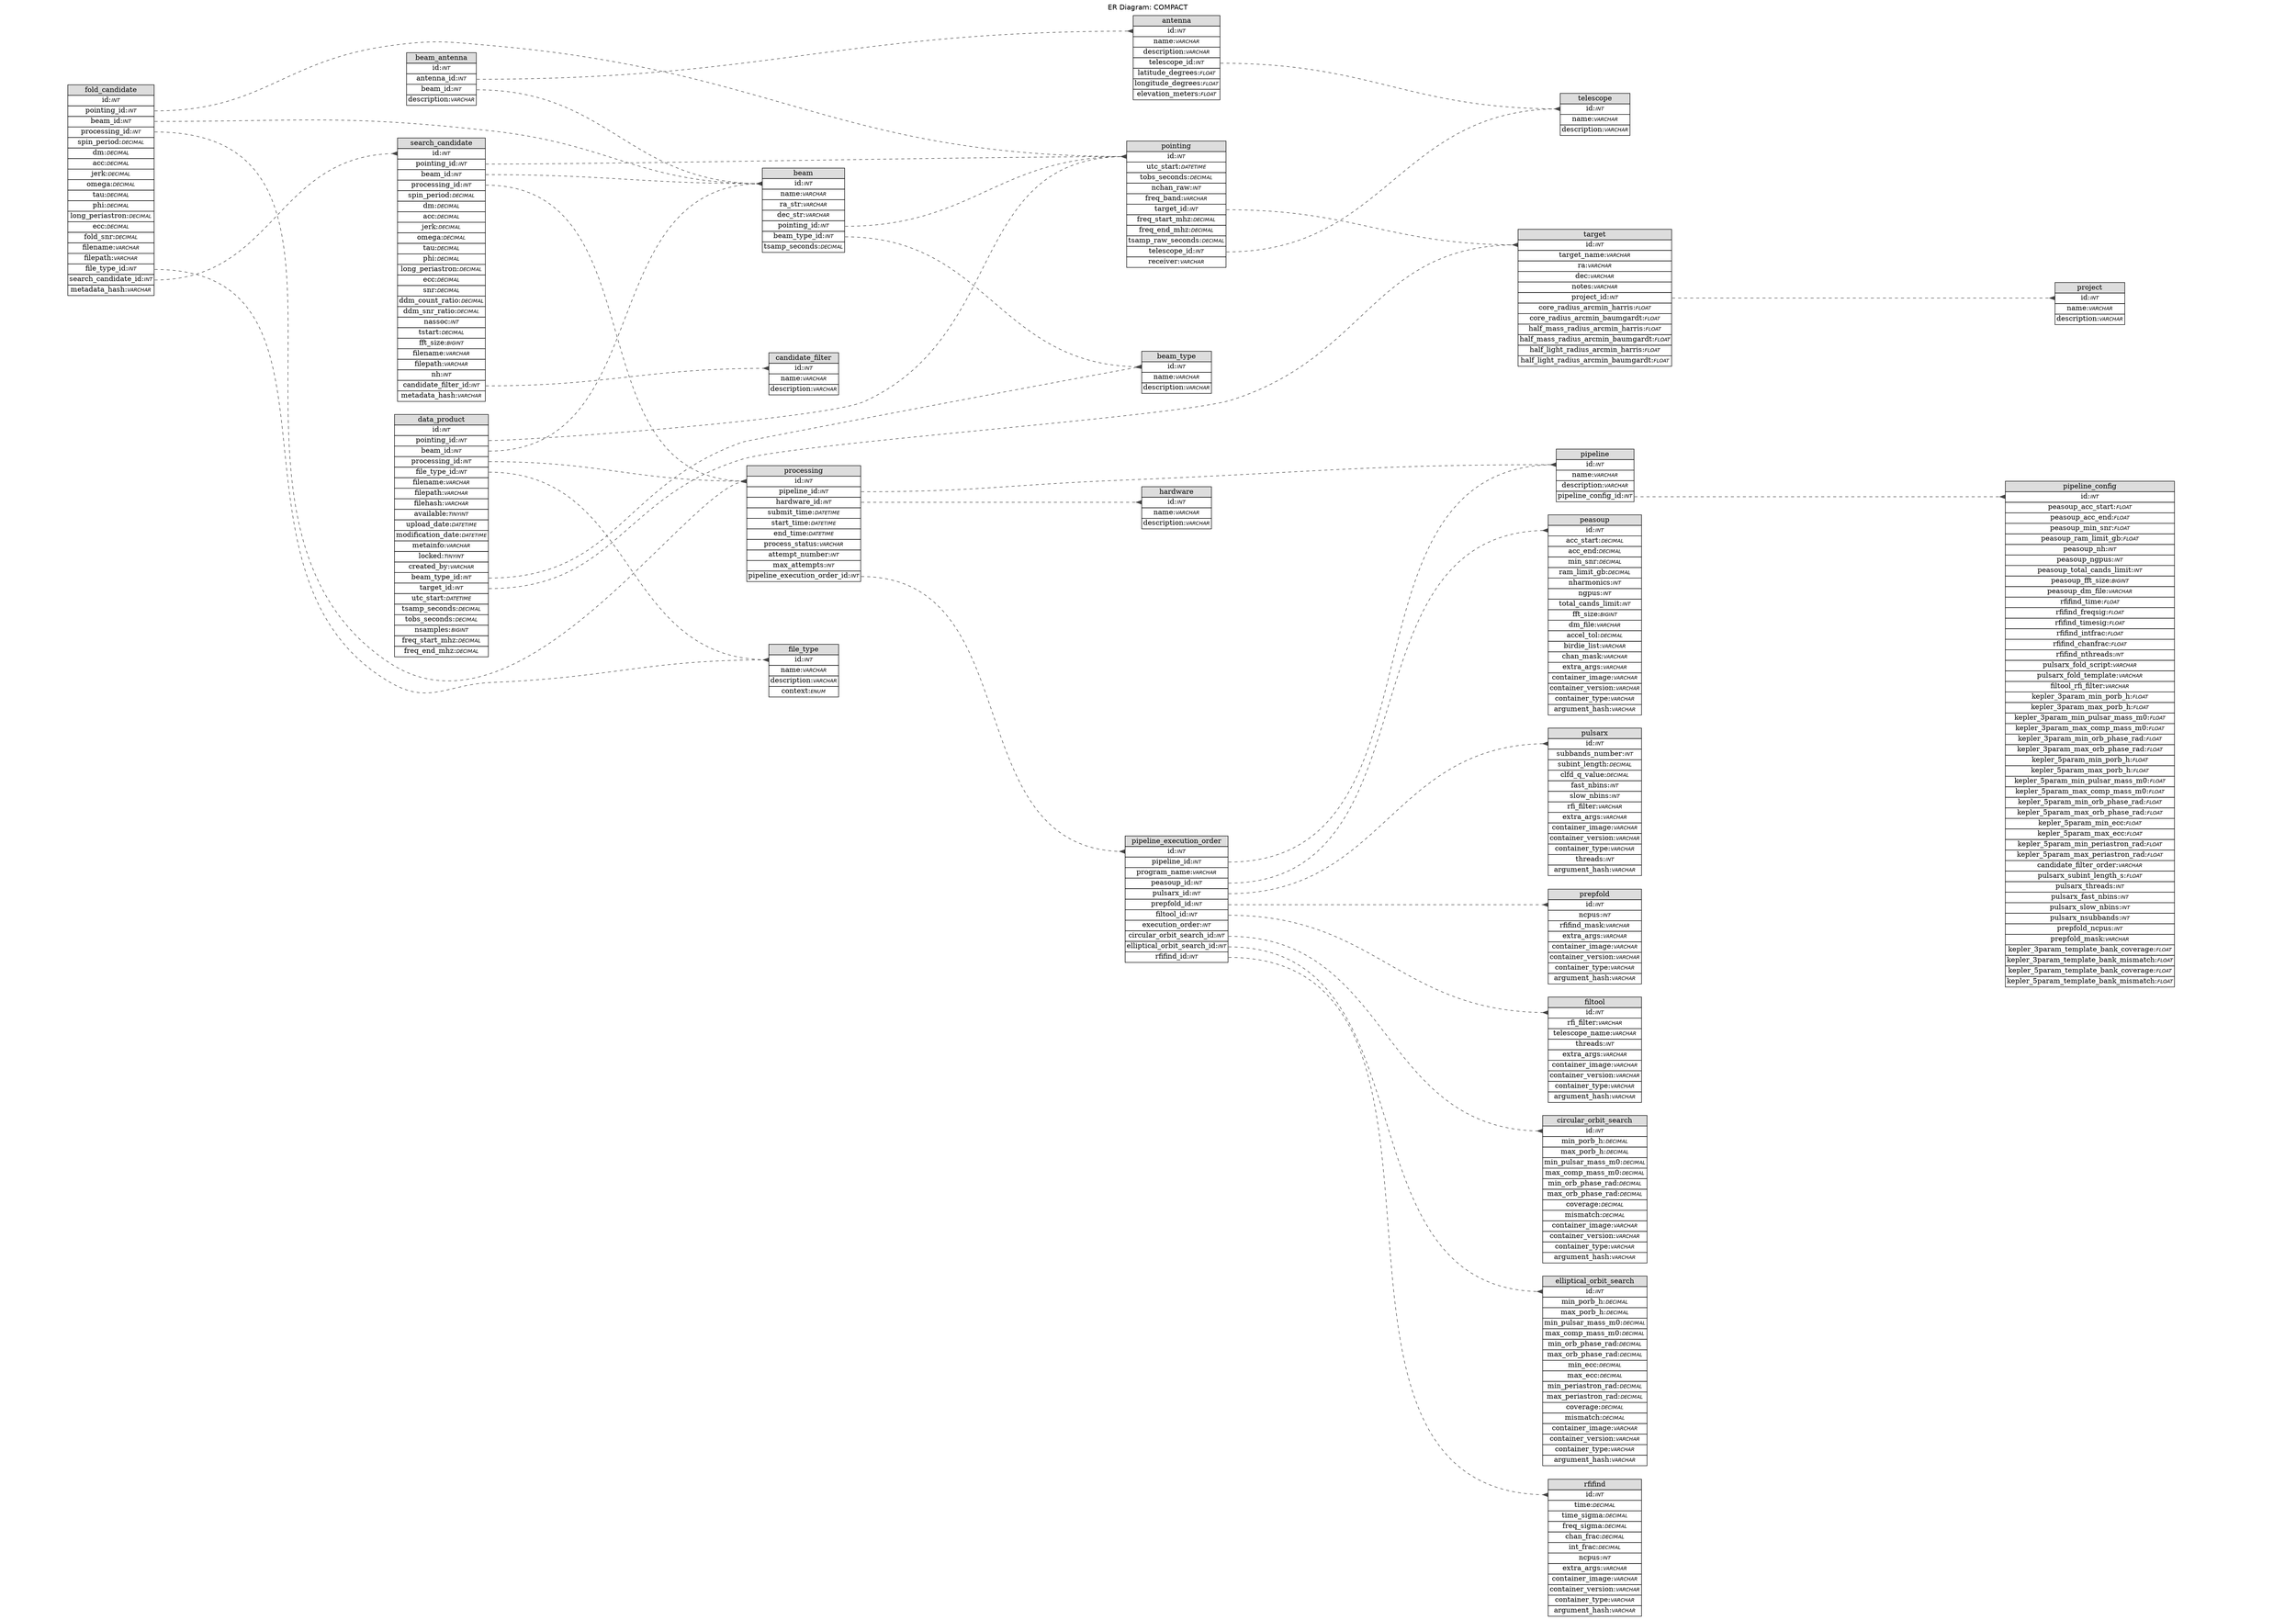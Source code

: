 // ************************************************************
// Generated by: Sequel Pro
// Version 4541
//
// http://www.sequelpro.com/
// https://github.com/sequelpro/sequelpro
//
// Host: 127.0.0.1 (MySQL 11.1.3-MariaDB)
// Database: COMPACT
// Generation Time: 2024-01-17 04:16:34 +0000
// ************************************************************

digraph "Database Structure" {
	label = "ER Diagram: COMPACT";
	labelloc = t;
	compound = true;
	node [ shape = record ];
	fontname = "Helvetica";
	ranksep = 1.25;
	ratio = 0.7;
	rankdir = LR;
	subgraph "table_antenna" {
		node [ shape = "plaintext" ];
		"antenna" [ label=<
			<TABLE BORDER="0" CELLSPACING="0" CELLBORDER="1">
			<TR><TD COLSPAN="3" BGCOLOR="#DDDDDD">antenna</TD></TR>
			<TR><TD COLSPAN="3" PORT="id">id:<FONT FACE="Helvetica-Oblique" POINT-SIZE="10">INT</FONT></TD></TR>
			<TR><TD COLSPAN="3" PORT="name">name:<FONT FACE="Helvetica-Oblique" POINT-SIZE="10">VARCHAR</FONT></TD></TR>
			<TR><TD COLSPAN="3" PORT="description">description:<FONT FACE="Helvetica-Oblique" POINT-SIZE="10">VARCHAR</FONT></TD></TR>
			<TR><TD COLSPAN="3" PORT="telescope_id">telescope_id:<FONT FACE="Helvetica-Oblique" POINT-SIZE="10">INT</FONT></TD></TR>
			<TR><TD COLSPAN="3" PORT="latitude_degrees">latitude_degrees:<FONT FACE="Helvetica-Oblique" POINT-SIZE="10">FLOAT</FONT></TD></TR>
			<TR><TD COLSPAN="3" PORT="longitude_degrees">longitude_degrees:<FONT FACE="Helvetica-Oblique" POINT-SIZE="10">FLOAT</FONT></TD></TR>
			<TR><TD COLSPAN="3" PORT="elevation_meters">elevation_meters:<FONT FACE="Helvetica-Oblique" POINT-SIZE="10">FLOAT</FONT></TD></TR>
			</TABLE>>
		];
	}
	subgraph "table_beam" {
		node [ shape = "plaintext" ];
		"beam" [ label=<
			<TABLE BORDER="0" CELLSPACING="0" CELLBORDER="1">
			<TR><TD COLSPAN="3" BGCOLOR="#DDDDDD">beam</TD></TR>
			<TR><TD COLSPAN="3" PORT="id">id:<FONT FACE="Helvetica-Oblique" POINT-SIZE="10">INT</FONT></TD></TR>
			<TR><TD COLSPAN="3" PORT="name">name:<FONT FACE="Helvetica-Oblique" POINT-SIZE="10">VARCHAR</FONT></TD></TR>
			<TR><TD COLSPAN="3" PORT="ra_str">ra_str:<FONT FACE="Helvetica-Oblique" POINT-SIZE="10">VARCHAR</FONT></TD></TR>
			<TR><TD COLSPAN="3" PORT="dec_str">dec_str:<FONT FACE="Helvetica-Oblique" POINT-SIZE="10">VARCHAR</FONT></TD></TR>
			<TR><TD COLSPAN="3" PORT="pointing_id">pointing_id:<FONT FACE="Helvetica-Oblique" POINT-SIZE="10">INT</FONT></TD></TR>
			<TR><TD COLSPAN="3" PORT="beam_type_id">beam_type_id:<FONT FACE="Helvetica-Oblique" POINT-SIZE="10">INT</FONT></TD></TR>
			<TR><TD COLSPAN="3" PORT="tsamp_seconds">tsamp_seconds:<FONT FACE="Helvetica-Oblique" POINT-SIZE="10">DECIMAL</FONT></TD></TR>
			</TABLE>>
		];
	}
	subgraph "table_beam_antenna" {
		node [ shape = "plaintext" ];
		"beam_antenna" [ label=<
			<TABLE BORDER="0" CELLSPACING="0" CELLBORDER="1">
			<TR><TD COLSPAN="3" BGCOLOR="#DDDDDD">beam_antenna</TD></TR>
			<TR><TD COLSPAN="3" PORT="id">id:<FONT FACE="Helvetica-Oblique" POINT-SIZE="10">INT</FONT></TD></TR>
			<TR><TD COLSPAN="3" PORT="antenna_id">antenna_id:<FONT FACE="Helvetica-Oblique" POINT-SIZE="10">INT</FONT></TD></TR>
			<TR><TD COLSPAN="3" PORT="beam_id">beam_id:<FONT FACE="Helvetica-Oblique" POINT-SIZE="10">INT</FONT></TD></TR>
			<TR><TD COLSPAN="3" PORT="description">description:<FONT FACE="Helvetica-Oblique" POINT-SIZE="10">VARCHAR</FONT></TD></TR>
			</TABLE>>
		];
	}
	subgraph "table_beam_type" {
		node [ shape = "plaintext" ];
		"beam_type" [ label=<
			<TABLE BORDER="0" CELLSPACING="0" CELLBORDER="1">
			<TR><TD COLSPAN="3" BGCOLOR="#DDDDDD">beam_type</TD></TR>
			<TR><TD COLSPAN="3" PORT="id">id:<FONT FACE="Helvetica-Oblique" POINT-SIZE="10">INT</FONT></TD></TR>
			<TR><TD COLSPAN="3" PORT="name">name:<FONT FACE="Helvetica-Oblique" POINT-SIZE="10">VARCHAR</FONT></TD></TR>
			<TR><TD COLSPAN="3" PORT="description">description:<FONT FACE="Helvetica-Oblique" POINT-SIZE="10">VARCHAR</FONT></TD></TR>
			</TABLE>>
		];
	}
	subgraph "table_candidate_filter" {
		node [ shape = "plaintext" ];
		"candidate_filter" [ label=<
			<TABLE BORDER="0" CELLSPACING="0" CELLBORDER="1">
			<TR><TD COLSPAN="3" BGCOLOR="#DDDDDD">candidate_filter</TD></TR>
			<TR><TD COLSPAN="3" PORT="id">id:<FONT FACE="Helvetica-Oblique" POINT-SIZE="10">INT</FONT></TD></TR>
			<TR><TD COLSPAN="3" PORT="name">name:<FONT FACE="Helvetica-Oblique" POINT-SIZE="10">VARCHAR</FONT></TD></TR>
			<TR><TD COLSPAN="3" PORT="description">description:<FONT FACE="Helvetica-Oblique" POINT-SIZE="10">VARCHAR</FONT></TD></TR>
			</TABLE>>
		];
	}
	subgraph "table_circular_orbit_search" {
		node [ shape = "plaintext" ];
		"circular_orbit_search" [ label=<
			<TABLE BORDER="0" CELLSPACING="0" CELLBORDER="1">
			<TR><TD COLSPAN="3" BGCOLOR="#DDDDDD">circular_orbit_search</TD></TR>
			<TR><TD COLSPAN="3" PORT="id">id:<FONT FACE="Helvetica-Oblique" POINT-SIZE="10">INT</FONT></TD></TR>
			<TR><TD COLSPAN="3" PORT="min_porb_h">min_porb_h:<FONT FACE="Helvetica-Oblique" POINT-SIZE="10">DECIMAL</FONT></TD></TR>
			<TR><TD COLSPAN="3" PORT="max_porb_h">max_porb_h:<FONT FACE="Helvetica-Oblique" POINT-SIZE="10">DECIMAL</FONT></TD></TR>
			<TR><TD COLSPAN="3" PORT="min_pulsar_mass_m0">min_pulsar_mass_m0:<FONT FACE="Helvetica-Oblique" POINT-SIZE="10">DECIMAL</FONT></TD></TR>
			<TR><TD COLSPAN="3" PORT="max_comp_mass_m0">max_comp_mass_m0:<FONT FACE="Helvetica-Oblique" POINT-SIZE="10">DECIMAL</FONT></TD></TR>
			<TR><TD COLSPAN="3" PORT="min_orb_phase_rad">min_orb_phase_rad:<FONT FACE="Helvetica-Oblique" POINT-SIZE="10">DECIMAL</FONT></TD></TR>
			<TR><TD COLSPAN="3" PORT="max_orb_phase_rad">max_orb_phase_rad:<FONT FACE="Helvetica-Oblique" POINT-SIZE="10">DECIMAL</FONT></TD></TR>
			<TR><TD COLSPAN="3" PORT="coverage">coverage:<FONT FACE="Helvetica-Oblique" POINT-SIZE="10">DECIMAL</FONT></TD></TR>
			<TR><TD COLSPAN="3" PORT="mismatch">mismatch:<FONT FACE="Helvetica-Oblique" POINT-SIZE="10">DECIMAL</FONT></TD></TR>
			<TR><TD COLSPAN="3" PORT="container_image">container_image:<FONT FACE="Helvetica-Oblique" POINT-SIZE="10">VARCHAR</FONT></TD></TR>
			<TR><TD COLSPAN="3" PORT="container_version">container_version:<FONT FACE="Helvetica-Oblique" POINT-SIZE="10">VARCHAR</FONT></TD></TR>
			<TR><TD COLSPAN="3" PORT="container_type">container_type:<FONT FACE="Helvetica-Oblique" POINT-SIZE="10">VARCHAR</FONT></TD></TR>
			<TR><TD COLSPAN="3" PORT="argument_hash">argument_hash:<FONT FACE="Helvetica-Oblique" POINT-SIZE="10">VARCHAR</FONT></TD></TR>
			</TABLE>>
		];
	}
	subgraph "table_data_product" {
		node [ shape = "plaintext" ];
		"data_product" [ label=<
			<TABLE BORDER="0" CELLSPACING="0" CELLBORDER="1">
			<TR><TD COLSPAN="3" BGCOLOR="#DDDDDD">data_product</TD></TR>
			<TR><TD COLSPAN="3" PORT="id">id:<FONT FACE="Helvetica-Oblique" POINT-SIZE="10">INT</FONT></TD></TR>
			<TR><TD COLSPAN="3" PORT="pointing_id">pointing_id:<FONT FACE="Helvetica-Oblique" POINT-SIZE="10">INT</FONT></TD></TR>
			<TR><TD COLSPAN="3" PORT="beam_id">beam_id:<FONT FACE="Helvetica-Oblique" POINT-SIZE="10">INT</FONT></TD></TR>
			<TR><TD COLSPAN="3" PORT="processing_id">processing_id:<FONT FACE="Helvetica-Oblique" POINT-SIZE="10">INT</FONT></TD></TR>
			<TR><TD COLSPAN="3" PORT="file_type_id">file_type_id:<FONT FACE="Helvetica-Oblique" POINT-SIZE="10">INT</FONT></TD></TR>
			<TR><TD COLSPAN="3" PORT="filename">filename:<FONT FACE="Helvetica-Oblique" POINT-SIZE="10">VARCHAR</FONT></TD></TR>
			<TR><TD COLSPAN="3" PORT="filepath">filepath:<FONT FACE="Helvetica-Oblique" POINT-SIZE="10">VARCHAR</FONT></TD></TR>
			<TR><TD COLSPAN="3" PORT="filehash">filehash:<FONT FACE="Helvetica-Oblique" POINT-SIZE="10">VARCHAR</FONT></TD></TR>
			<TR><TD COLSPAN="3" PORT="available">available:<FONT FACE="Helvetica-Oblique" POINT-SIZE="10">TINYINT</FONT></TD></TR>
			<TR><TD COLSPAN="3" PORT="upload_date">upload_date:<FONT FACE="Helvetica-Oblique" POINT-SIZE="10">DATETIME</FONT></TD></TR>
			<TR><TD COLSPAN="3" PORT="modification_date">modification_date:<FONT FACE="Helvetica-Oblique" POINT-SIZE="10">DATETIME</FONT></TD></TR>
			<TR><TD COLSPAN="3" PORT="metainfo">metainfo:<FONT FACE="Helvetica-Oblique" POINT-SIZE="10">VARCHAR</FONT></TD></TR>
			<TR><TD COLSPAN="3" PORT="locked">locked:<FONT FACE="Helvetica-Oblique" POINT-SIZE="10">TINYINT</FONT></TD></TR>
			<TR><TD COLSPAN="3" PORT="created_by">created_by:<FONT FACE="Helvetica-Oblique" POINT-SIZE="10">VARCHAR</FONT></TD></TR>
			<TR><TD COLSPAN="3" PORT="beam_type_id">beam_type_id:<FONT FACE="Helvetica-Oblique" POINT-SIZE="10">INT</FONT></TD></TR>
			<TR><TD COLSPAN="3" PORT="target_id">target_id:<FONT FACE="Helvetica-Oblique" POINT-SIZE="10">INT</FONT></TD></TR>
			<TR><TD COLSPAN="3" PORT="utc_start">utc_start:<FONT FACE="Helvetica-Oblique" POINT-SIZE="10">DATETIME</FONT></TD></TR>
			<TR><TD COLSPAN="3" PORT="tsamp_seconds">tsamp_seconds:<FONT FACE="Helvetica-Oblique" POINT-SIZE="10">DECIMAL</FONT></TD></TR>
			<TR><TD COLSPAN="3" PORT="tobs_seconds">tobs_seconds:<FONT FACE="Helvetica-Oblique" POINT-SIZE="10">DECIMAL</FONT></TD></TR>
			<TR><TD COLSPAN="3" PORT="nsamples">nsamples:<FONT FACE="Helvetica-Oblique" POINT-SIZE="10">BIGINT</FONT></TD></TR>
			<TR><TD COLSPAN="3" PORT="freq_start_mhz">freq_start_mhz:<FONT FACE="Helvetica-Oblique" POINT-SIZE="10">DECIMAL</FONT></TD></TR>
			<TR><TD COLSPAN="3" PORT="freq_end_mhz">freq_end_mhz:<FONT FACE="Helvetica-Oblique" POINT-SIZE="10">DECIMAL</FONT></TD></TR>
			</TABLE>>
		];
	}
	subgraph "table_elliptical_orbit_search" {
		node [ shape = "plaintext" ];
		"elliptical_orbit_search" [ label=<
			<TABLE BORDER="0" CELLSPACING="0" CELLBORDER="1">
			<TR><TD COLSPAN="3" BGCOLOR="#DDDDDD">elliptical_orbit_search</TD></TR>
			<TR><TD COLSPAN="3" PORT="id">id:<FONT FACE="Helvetica-Oblique" POINT-SIZE="10">INT</FONT></TD></TR>
			<TR><TD COLSPAN="3" PORT="min_porb_h">min_porb_h:<FONT FACE="Helvetica-Oblique" POINT-SIZE="10">DECIMAL</FONT></TD></TR>
			<TR><TD COLSPAN="3" PORT="max_porb_h">max_porb_h:<FONT FACE="Helvetica-Oblique" POINT-SIZE="10">DECIMAL</FONT></TD></TR>
			<TR><TD COLSPAN="3" PORT="min_pulsar_mass_m0">min_pulsar_mass_m0:<FONT FACE="Helvetica-Oblique" POINT-SIZE="10">DECIMAL</FONT></TD></TR>
			<TR><TD COLSPAN="3" PORT="max_comp_mass_m0">max_comp_mass_m0:<FONT FACE="Helvetica-Oblique" POINT-SIZE="10">DECIMAL</FONT></TD></TR>
			<TR><TD COLSPAN="3" PORT="min_orb_phase_rad">min_orb_phase_rad:<FONT FACE="Helvetica-Oblique" POINT-SIZE="10">DECIMAL</FONT></TD></TR>
			<TR><TD COLSPAN="3" PORT="max_orb_phase_rad">max_orb_phase_rad:<FONT FACE="Helvetica-Oblique" POINT-SIZE="10">DECIMAL</FONT></TD></TR>
			<TR><TD COLSPAN="3" PORT="min_ecc">min_ecc:<FONT FACE="Helvetica-Oblique" POINT-SIZE="10">DECIMAL</FONT></TD></TR>
			<TR><TD COLSPAN="3" PORT="max_ecc">max_ecc:<FONT FACE="Helvetica-Oblique" POINT-SIZE="10">DECIMAL</FONT></TD></TR>
			<TR><TD COLSPAN="3" PORT="min_periastron_rad">min_periastron_rad:<FONT FACE="Helvetica-Oblique" POINT-SIZE="10">DECIMAL</FONT></TD></TR>
			<TR><TD COLSPAN="3" PORT="max_periastron_rad">max_periastron_rad:<FONT FACE="Helvetica-Oblique" POINT-SIZE="10">DECIMAL</FONT></TD></TR>
			<TR><TD COLSPAN="3" PORT="coverage">coverage:<FONT FACE="Helvetica-Oblique" POINT-SIZE="10">DECIMAL</FONT></TD></TR>
			<TR><TD COLSPAN="3" PORT="mismatch">mismatch:<FONT FACE="Helvetica-Oblique" POINT-SIZE="10">DECIMAL</FONT></TD></TR>
			<TR><TD COLSPAN="3" PORT="container_image">container_image:<FONT FACE="Helvetica-Oblique" POINT-SIZE="10">VARCHAR</FONT></TD></TR>
			<TR><TD COLSPAN="3" PORT="container_version">container_version:<FONT FACE="Helvetica-Oblique" POINT-SIZE="10">VARCHAR</FONT></TD></TR>
			<TR><TD COLSPAN="3" PORT="container_type">container_type:<FONT FACE="Helvetica-Oblique" POINT-SIZE="10">VARCHAR</FONT></TD></TR>
			<TR><TD COLSPAN="3" PORT="argument_hash">argument_hash:<FONT FACE="Helvetica-Oblique" POINT-SIZE="10">VARCHAR</FONT></TD></TR>
			</TABLE>>
		];
	}
	subgraph "table_file_type" {
		node [ shape = "plaintext" ];
		"file_type" [ label=<
			<TABLE BORDER="0" CELLSPACING="0" CELLBORDER="1">
			<TR><TD COLSPAN="3" BGCOLOR="#DDDDDD">file_type</TD></TR>
			<TR><TD COLSPAN="3" PORT="id">id:<FONT FACE="Helvetica-Oblique" POINT-SIZE="10">INT</FONT></TD></TR>
			<TR><TD COLSPAN="3" PORT="name">name:<FONT FACE="Helvetica-Oblique" POINT-SIZE="10">VARCHAR</FONT></TD></TR>
			<TR><TD COLSPAN="3" PORT="description">description:<FONT FACE="Helvetica-Oblique" POINT-SIZE="10">VARCHAR</FONT></TD></TR>
			<TR><TD COLSPAN="3" PORT="context">context:<FONT FACE="Helvetica-Oblique" POINT-SIZE="10">ENUM</FONT></TD></TR>
			</TABLE>>
		];
	}
	subgraph "table_filtool" {
		node [ shape = "plaintext" ];
		"filtool" [ label=<
			<TABLE BORDER="0" CELLSPACING="0" CELLBORDER="1">
			<TR><TD COLSPAN="3" BGCOLOR="#DDDDDD">filtool</TD></TR>
			<TR><TD COLSPAN="3" PORT="id">id:<FONT FACE="Helvetica-Oblique" POINT-SIZE="10">INT</FONT></TD></TR>
			<TR><TD COLSPAN="3" PORT="rfi_filter">rfi_filter:<FONT FACE="Helvetica-Oblique" POINT-SIZE="10">VARCHAR</FONT></TD></TR>
			<TR><TD COLSPAN="3" PORT="telescope_name">telescope_name:<FONT FACE="Helvetica-Oblique" POINT-SIZE="10">VARCHAR</FONT></TD></TR>
			<TR><TD COLSPAN="3" PORT="threads">threads:<FONT FACE="Helvetica-Oblique" POINT-SIZE="10">INT</FONT></TD></TR>
			<TR><TD COLSPAN="3" PORT="extra_args">extra_args:<FONT FACE="Helvetica-Oblique" POINT-SIZE="10">VARCHAR</FONT></TD></TR>
			<TR><TD COLSPAN="3" PORT="container_image">container_image:<FONT FACE="Helvetica-Oblique" POINT-SIZE="10">VARCHAR</FONT></TD></TR>
			<TR><TD COLSPAN="3" PORT="container_version">container_version:<FONT FACE="Helvetica-Oblique" POINT-SIZE="10">VARCHAR</FONT></TD></TR>
			<TR><TD COLSPAN="3" PORT="container_type">container_type:<FONT FACE="Helvetica-Oblique" POINT-SIZE="10">VARCHAR</FONT></TD></TR>
			<TR><TD COLSPAN="3" PORT="argument_hash">argument_hash:<FONT FACE="Helvetica-Oblique" POINT-SIZE="10">VARCHAR</FONT></TD></TR>
			</TABLE>>
		];
	}
	subgraph "table_fold_candidate" {
		node [ shape = "plaintext" ];
		"fold_candidate" [ label=<
			<TABLE BORDER="0" CELLSPACING="0" CELLBORDER="1">
			<TR><TD COLSPAN="3" BGCOLOR="#DDDDDD">fold_candidate</TD></TR>
			<TR><TD COLSPAN="3" PORT="id">id:<FONT FACE="Helvetica-Oblique" POINT-SIZE="10">INT</FONT></TD></TR>
			<TR><TD COLSPAN="3" PORT="pointing_id">pointing_id:<FONT FACE="Helvetica-Oblique" POINT-SIZE="10">INT</FONT></TD></TR>
			<TR><TD COLSPAN="3" PORT="beam_id">beam_id:<FONT FACE="Helvetica-Oblique" POINT-SIZE="10">INT</FONT></TD></TR>
			<TR><TD COLSPAN="3" PORT="processing_id">processing_id:<FONT FACE="Helvetica-Oblique" POINT-SIZE="10">INT</FONT></TD></TR>
			<TR><TD COLSPAN="3" PORT="spin_period">spin_period:<FONT FACE="Helvetica-Oblique" POINT-SIZE="10">DECIMAL</FONT></TD></TR>
			<TR><TD COLSPAN="3" PORT="dm">dm:<FONT FACE="Helvetica-Oblique" POINT-SIZE="10">DECIMAL</FONT></TD></TR>
			<TR><TD COLSPAN="3" PORT="acc">acc:<FONT FACE="Helvetica-Oblique" POINT-SIZE="10">DECIMAL</FONT></TD></TR>
			<TR><TD COLSPAN="3" PORT="jerk">jerk:<FONT FACE="Helvetica-Oblique" POINT-SIZE="10">DECIMAL</FONT></TD></TR>
			<TR><TD COLSPAN="3" PORT="omega">omega:<FONT FACE="Helvetica-Oblique" POINT-SIZE="10">DECIMAL</FONT></TD></TR>
			<TR><TD COLSPAN="3" PORT="tau">tau:<FONT FACE="Helvetica-Oblique" POINT-SIZE="10">DECIMAL</FONT></TD></TR>
			<TR><TD COLSPAN="3" PORT="phi">phi:<FONT FACE="Helvetica-Oblique" POINT-SIZE="10">DECIMAL</FONT></TD></TR>
			<TR><TD COLSPAN="3" PORT="long_periastron">long_periastron:<FONT FACE="Helvetica-Oblique" POINT-SIZE="10">DECIMAL</FONT></TD></TR>
			<TR><TD COLSPAN="3" PORT="ecc">ecc:<FONT FACE="Helvetica-Oblique" POINT-SIZE="10">DECIMAL</FONT></TD></TR>
			<TR><TD COLSPAN="3" PORT="fold_snr">fold_snr:<FONT FACE="Helvetica-Oblique" POINT-SIZE="10">DECIMAL</FONT></TD></TR>
			<TR><TD COLSPAN="3" PORT="filename">filename:<FONT FACE="Helvetica-Oblique" POINT-SIZE="10">VARCHAR</FONT></TD></TR>
			<TR><TD COLSPAN="3" PORT="filepath">filepath:<FONT FACE="Helvetica-Oblique" POINT-SIZE="10">VARCHAR</FONT></TD></TR>
			<TR><TD COLSPAN="3" PORT="file_type_id">file_type_id:<FONT FACE="Helvetica-Oblique" POINT-SIZE="10">INT</FONT></TD></TR>
			<TR><TD COLSPAN="3" PORT="search_candidate_id">search_candidate_id:<FONT FACE="Helvetica-Oblique" POINT-SIZE="10">INT</FONT></TD></TR>
			<TR><TD COLSPAN="3" PORT="metadata_hash">metadata_hash:<FONT FACE="Helvetica-Oblique" POINT-SIZE="10">VARCHAR</FONT></TD></TR>
			</TABLE>>
		];
	}
	subgraph "table_hardware" {
		node [ shape = "plaintext" ];
		"hardware" [ label=<
			<TABLE BORDER="0" CELLSPACING="0" CELLBORDER="1">
			<TR><TD COLSPAN="3" BGCOLOR="#DDDDDD">hardware</TD></TR>
			<TR><TD COLSPAN="3" PORT="id">id:<FONT FACE="Helvetica-Oblique" POINT-SIZE="10">INT</FONT></TD></TR>
			<TR><TD COLSPAN="3" PORT="name">name:<FONT FACE="Helvetica-Oblique" POINT-SIZE="10">VARCHAR</FONT></TD></TR>
			<TR><TD COLSPAN="3" PORT="description">description:<FONT FACE="Helvetica-Oblique" POINT-SIZE="10">VARCHAR</FONT></TD></TR>
			</TABLE>>
		];
	}
	subgraph "table_peasoup" {
		node [ shape = "plaintext" ];
		"peasoup" [ label=<
			<TABLE BORDER="0" CELLSPACING="0" CELLBORDER="1">
			<TR><TD COLSPAN="3" BGCOLOR="#DDDDDD">peasoup</TD></TR>
			<TR><TD COLSPAN="3" PORT="id">id:<FONT FACE="Helvetica-Oblique" POINT-SIZE="10">INT</FONT></TD></TR>
			<TR><TD COLSPAN="3" PORT="acc_start">acc_start:<FONT FACE="Helvetica-Oblique" POINT-SIZE="10">DECIMAL</FONT></TD></TR>
			<TR><TD COLSPAN="3" PORT="acc_end">acc_end:<FONT FACE="Helvetica-Oblique" POINT-SIZE="10">DECIMAL</FONT></TD></TR>
			<TR><TD COLSPAN="3" PORT="min_snr">min_snr:<FONT FACE="Helvetica-Oblique" POINT-SIZE="10">DECIMAL</FONT></TD></TR>
			<TR><TD COLSPAN="3" PORT="ram_limit_gb">ram_limit_gb:<FONT FACE="Helvetica-Oblique" POINT-SIZE="10">DECIMAL</FONT></TD></TR>
			<TR><TD COLSPAN="3" PORT="nharmonics">nharmonics:<FONT FACE="Helvetica-Oblique" POINT-SIZE="10">INT</FONT></TD></TR>
			<TR><TD COLSPAN="3" PORT="ngpus">ngpus:<FONT FACE="Helvetica-Oblique" POINT-SIZE="10">INT</FONT></TD></TR>
			<TR><TD COLSPAN="3" PORT="total_cands_limit">total_cands_limit:<FONT FACE="Helvetica-Oblique" POINT-SIZE="10">INT</FONT></TD></TR>
			<TR><TD COLSPAN="3" PORT="fft_size">fft_size:<FONT FACE="Helvetica-Oblique" POINT-SIZE="10">BIGINT</FONT></TD></TR>
			<TR><TD COLSPAN="3" PORT="dm_file">dm_file:<FONT FACE="Helvetica-Oblique" POINT-SIZE="10">VARCHAR</FONT></TD></TR>
			<TR><TD COLSPAN="3" PORT="accel_tol">accel_tol:<FONT FACE="Helvetica-Oblique" POINT-SIZE="10">DECIMAL</FONT></TD></TR>
			<TR><TD COLSPAN="3" PORT="birdie_list">birdie_list:<FONT FACE="Helvetica-Oblique" POINT-SIZE="10">VARCHAR</FONT></TD></TR>
			<TR><TD COLSPAN="3" PORT="chan_mask">chan_mask:<FONT FACE="Helvetica-Oblique" POINT-SIZE="10">VARCHAR</FONT></TD></TR>
			<TR><TD COLSPAN="3" PORT="extra_args">extra_args:<FONT FACE="Helvetica-Oblique" POINT-SIZE="10">VARCHAR</FONT></TD></TR>
			<TR><TD COLSPAN="3" PORT="container_image">container_image:<FONT FACE="Helvetica-Oblique" POINT-SIZE="10">VARCHAR</FONT></TD></TR>
			<TR><TD COLSPAN="3" PORT="container_version">container_version:<FONT FACE="Helvetica-Oblique" POINT-SIZE="10">VARCHAR</FONT></TD></TR>
			<TR><TD COLSPAN="3" PORT="container_type">container_type:<FONT FACE="Helvetica-Oblique" POINT-SIZE="10">VARCHAR</FONT></TD></TR>
			<TR><TD COLSPAN="3" PORT="argument_hash">argument_hash:<FONT FACE="Helvetica-Oblique" POINT-SIZE="10">VARCHAR</FONT></TD></TR>
			</TABLE>>
		];
	}
	subgraph "table_pipeline" {
		node [ shape = "plaintext" ];
		"pipeline" [ label=<
			<TABLE BORDER="0" CELLSPACING="0" CELLBORDER="1">
			<TR><TD COLSPAN="3" BGCOLOR="#DDDDDD">pipeline</TD></TR>
			<TR><TD COLSPAN="3" PORT="id">id:<FONT FACE="Helvetica-Oblique" POINT-SIZE="10">INT</FONT></TD></TR>
			<TR><TD COLSPAN="3" PORT="name">name:<FONT FACE="Helvetica-Oblique" POINT-SIZE="10">VARCHAR</FONT></TD></TR>
			<TR><TD COLSPAN="3" PORT="description">description:<FONT FACE="Helvetica-Oblique" POINT-SIZE="10">VARCHAR</FONT></TD></TR>
			<TR><TD COLSPAN="3" PORT="pipeline_config_id">pipeline_config_id:<FONT FACE="Helvetica-Oblique" POINT-SIZE="10">INT</FONT></TD></TR>
			</TABLE>>
		];
	}
	subgraph "table_pipeline_config" {
		node [ shape = "plaintext" ];
		"pipeline_config" [ label=<
			<TABLE BORDER="0" CELLSPACING="0" CELLBORDER="1">
			<TR><TD COLSPAN="3" BGCOLOR="#DDDDDD">pipeline_config</TD></TR>
			<TR><TD COLSPAN="3" PORT="id">id:<FONT FACE="Helvetica-Oblique" POINT-SIZE="10">INT</FONT></TD></TR>
			<TR><TD COLSPAN="3" PORT="peasoup_acc_start">peasoup_acc_start:<FONT FACE="Helvetica-Oblique" POINT-SIZE="10">FLOAT</FONT></TD></TR>
			<TR><TD COLSPAN="3" PORT="peasoup_acc_end">peasoup_acc_end:<FONT FACE="Helvetica-Oblique" POINT-SIZE="10">FLOAT</FONT></TD></TR>
			<TR><TD COLSPAN="3" PORT="peasoup_min_snr">peasoup_min_snr:<FONT FACE="Helvetica-Oblique" POINT-SIZE="10">FLOAT</FONT></TD></TR>
			<TR><TD COLSPAN="3" PORT="peasoup_ram_limit_gb">peasoup_ram_limit_gb:<FONT FACE="Helvetica-Oblique" POINT-SIZE="10">FLOAT</FONT></TD></TR>
			<TR><TD COLSPAN="3" PORT="peasoup_nh">peasoup_nh:<FONT FACE="Helvetica-Oblique" POINT-SIZE="10">INT</FONT></TD></TR>
			<TR><TD COLSPAN="3" PORT="peasoup_ngpus">peasoup_ngpus:<FONT FACE="Helvetica-Oblique" POINT-SIZE="10">INT</FONT></TD></TR>
			<TR><TD COLSPAN="3" PORT="peasoup_total_cands_limit">peasoup_total_cands_limit:<FONT FACE="Helvetica-Oblique" POINT-SIZE="10">INT</FONT></TD></TR>
			<TR><TD COLSPAN="3" PORT="peasoup_fft_size">peasoup_fft_size:<FONT FACE="Helvetica-Oblique" POINT-SIZE="10">BIGINT</FONT></TD></TR>
			<TR><TD COLSPAN="3" PORT="peasoup_dm_file">peasoup_dm_file:<FONT FACE="Helvetica-Oblique" POINT-SIZE="10">VARCHAR</FONT></TD></TR>
			<TR><TD COLSPAN="3" PORT="rfifind_time">rfifind_time:<FONT FACE="Helvetica-Oblique" POINT-SIZE="10">FLOAT</FONT></TD></TR>
			<TR><TD COLSPAN="3" PORT="rfifind_freqsig">rfifind_freqsig:<FONT FACE="Helvetica-Oblique" POINT-SIZE="10">FLOAT</FONT></TD></TR>
			<TR><TD COLSPAN="3" PORT="rfifind_timesig">rfifind_timesig:<FONT FACE="Helvetica-Oblique" POINT-SIZE="10">FLOAT</FONT></TD></TR>
			<TR><TD COLSPAN="3" PORT="rfifind_intfrac">rfifind_intfrac:<FONT FACE="Helvetica-Oblique" POINT-SIZE="10">FLOAT</FONT></TD></TR>
			<TR><TD COLSPAN="3" PORT="rfifind_chanfrac">rfifind_chanfrac:<FONT FACE="Helvetica-Oblique" POINT-SIZE="10">FLOAT</FONT></TD></TR>
			<TR><TD COLSPAN="3" PORT="rfifind_nthreads">rfifind_nthreads:<FONT FACE="Helvetica-Oblique" POINT-SIZE="10">INT</FONT></TD></TR>
			<TR><TD COLSPAN="3" PORT="pulsarx_fold_script">pulsarx_fold_script:<FONT FACE="Helvetica-Oblique" POINT-SIZE="10">VARCHAR</FONT></TD></TR>
			<TR><TD COLSPAN="3" PORT="pulsarx_fold_template">pulsarx_fold_template:<FONT FACE="Helvetica-Oblique" POINT-SIZE="10">VARCHAR</FONT></TD></TR>
			<TR><TD COLSPAN="3" PORT="filtool_rfi_filter">filtool_rfi_filter:<FONT FACE="Helvetica-Oblique" POINT-SIZE="10">VARCHAR</FONT></TD></TR>
			<TR><TD COLSPAN="3" PORT="kepler_3param_min_porb_h">kepler_3param_min_porb_h:<FONT FACE="Helvetica-Oblique" POINT-SIZE="10">FLOAT</FONT></TD></TR>
			<TR><TD COLSPAN="3" PORT="kepler_3param_max_porb_h">kepler_3param_max_porb_h:<FONT FACE="Helvetica-Oblique" POINT-SIZE="10">FLOAT</FONT></TD></TR>
			<TR><TD COLSPAN="3" PORT="kepler_3param_min_pulsar_mass_m0">kepler_3param_min_pulsar_mass_m0:<FONT FACE="Helvetica-Oblique" POINT-SIZE="10">FLOAT</FONT></TD></TR>
			<TR><TD COLSPAN="3" PORT="kepler_3param_max_comp_mass_m0">kepler_3param_max_comp_mass_m0:<FONT FACE="Helvetica-Oblique" POINT-SIZE="10">FLOAT</FONT></TD></TR>
			<TR><TD COLSPAN="3" PORT="kepler_3param_min_orb_phase_rad">kepler_3param_min_orb_phase_rad:<FONT FACE="Helvetica-Oblique" POINT-SIZE="10">FLOAT</FONT></TD></TR>
			<TR><TD COLSPAN="3" PORT="kepler_3param_max_orb_phase_rad">kepler_3param_max_orb_phase_rad:<FONT FACE="Helvetica-Oblique" POINT-SIZE="10">FLOAT</FONT></TD></TR>
			<TR><TD COLSPAN="3" PORT="kepler_5param_min_porb_h">kepler_5param_min_porb_h:<FONT FACE="Helvetica-Oblique" POINT-SIZE="10">FLOAT</FONT></TD></TR>
			<TR><TD COLSPAN="3" PORT="kepler_5param_max_porb_h">kepler_5param_max_porb_h:<FONT FACE="Helvetica-Oblique" POINT-SIZE="10">FLOAT</FONT></TD></TR>
			<TR><TD COLSPAN="3" PORT="kepler_5param_min_pulsar_mass_m0">kepler_5param_min_pulsar_mass_m0:<FONT FACE="Helvetica-Oblique" POINT-SIZE="10">FLOAT</FONT></TD></TR>
			<TR><TD COLSPAN="3" PORT="kepler_5param_max_comp_mass_m0">kepler_5param_max_comp_mass_m0:<FONT FACE="Helvetica-Oblique" POINT-SIZE="10">FLOAT</FONT></TD></TR>
			<TR><TD COLSPAN="3" PORT="kepler_5param_min_orb_phase_rad">kepler_5param_min_orb_phase_rad:<FONT FACE="Helvetica-Oblique" POINT-SIZE="10">FLOAT</FONT></TD></TR>
			<TR><TD COLSPAN="3" PORT="kepler_5param_max_orb_phase_rad">kepler_5param_max_orb_phase_rad:<FONT FACE="Helvetica-Oblique" POINT-SIZE="10">FLOAT</FONT></TD></TR>
			<TR><TD COLSPAN="3" PORT="kepler_5param_min_ecc">kepler_5param_min_ecc:<FONT FACE="Helvetica-Oblique" POINT-SIZE="10">FLOAT</FONT></TD></TR>
			<TR><TD COLSPAN="3" PORT="kepler_5param_max_ecc">kepler_5param_max_ecc:<FONT FACE="Helvetica-Oblique" POINT-SIZE="10">FLOAT</FONT></TD></TR>
			<TR><TD COLSPAN="3" PORT="kepler_5param_min_periastron_rad">kepler_5param_min_periastron_rad:<FONT FACE="Helvetica-Oblique" POINT-SIZE="10">FLOAT</FONT></TD></TR>
			<TR><TD COLSPAN="3" PORT="kepler_5param_max_periastron_rad">kepler_5param_max_periastron_rad:<FONT FACE="Helvetica-Oblique" POINT-SIZE="10">FLOAT</FONT></TD></TR>
			<TR><TD COLSPAN="3" PORT="candidate_filter_order">candidate_filter_order:<FONT FACE="Helvetica-Oblique" POINT-SIZE="10">VARCHAR</FONT></TD></TR>
			<TR><TD COLSPAN="3" PORT="pulsarx_subint_length_s">pulsarx_subint_length_s:<FONT FACE="Helvetica-Oblique" POINT-SIZE="10">FLOAT</FONT></TD></TR>
			<TR><TD COLSPAN="3" PORT="pulsarx_threads">pulsarx_threads:<FONT FACE="Helvetica-Oblique" POINT-SIZE="10">INT</FONT></TD></TR>
			<TR><TD COLSPAN="3" PORT="pulsarx_fast_nbins">pulsarx_fast_nbins:<FONT FACE="Helvetica-Oblique" POINT-SIZE="10">INT</FONT></TD></TR>
			<TR><TD COLSPAN="3" PORT="pulsarx_slow_nbins">pulsarx_slow_nbins:<FONT FACE="Helvetica-Oblique" POINT-SIZE="10">INT</FONT></TD></TR>
			<TR><TD COLSPAN="3" PORT="pulsarx_nsubbands">pulsarx_nsubbands:<FONT FACE="Helvetica-Oblique" POINT-SIZE="10">INT</FONT></TD></TR>
			<TR><TD COLSPAN="3" PORT="prepfold_ncpus">prepfold_ncpus:<FONT FACE="Helvetica-Oblique" POINT-SIZE="10">INT</FONT></TD></TR>
			<TR><TD COLSPAN="3" PORT="prepfold_mask">prepfold_mask:<FONT FACE="Helvetica-Oblique" POINT-SIZE="10">VARCHAR</FONT></TD></TR>
			<TR><TD COLSPAN="3" PORT="kepler_3param_template_bank_coverage">kepler_3param_template_bank_coverage:<FONT FACE="Helvetica-Oblique" POINT-SIZE="10">FLOAT</FONT></TD></TR>
			<TR><TD COLSPAN="3" PORT="kepler_3param_template_bank_mismatch">kepler_3param_template_bank_mismatch:<FONT FACE="Helvetica-Oblique" POINT-SIZE="10">FLOAT</FONT></TD></TR>
			<TR><TD COLSPAN="3" PORT="kepler_5param_template_bank_coverage">kepler_5param_template_bank_coverage:<FONT FACE="Helvetica-Oblique" POINT-SIZE="10">FLOAT</FONT></TD></TR>
			<TR><TD COLSPAN="3" PORT="kepler_5param_template_bank_mismatch">kepler_5param_template_bank_mismatch:<FONT FACE="Helvetica-Oblique" POINT-SIZE="10">FLOAT</FONT></TD></TR>
			</TABLE>>
		];
	}
	subgraph "table_pipeline_execution_order" {
		node [ shape = "plaintext" ];
		"pipeline_execution_order" [ label=<
			<TABLE BORDER="0" CELLSPACING="0" CELLBORDER="1">
			<TR><TD COLSPAN="3" BGCOLOR="#DDDDDD">pipeline_execution_order</TD></TR>
			<TR><TD COLSPAN="3" PORT="id">id:<FONT FACE="Helvetica-Oblique" POINT-SIZE="10">INT</FONT></TD></TR>
			<TR><TD COLSPAN="3" PORT="pipeline_id">pipeline_id:<FONT FACE="Helvetica-Oblique" POINT-SIZE="10">INT</FONT></TD></TR>
			<TR><TD COLSPAN="3" PORT="program_name">program_name:<FONT FACE="Helvetica-Oblique" POINT-SIZE="10">VARCHAR</FONT></TD></TR>
			<TR><TD COLSPAN="3" PORT="peasoup_id">peasoup_id:<FONT FACE="Helvetica-Oblique" POINT-SIZE="10">INT</FONT></TD></TR>
			<TR><TD COLSPAN="3" PORT="pulsarx_id">pulsarx_id:<FONT FACE="Helvetica-Oblique" POINT-SIZE="10">INT</FONT></TD></TR>
			<TR><TD COLSPAN="3" PORT="prepfold_id">prepfold_id:<FONT FACE="Helvetica-Oblique" POINT-SIZE="10">INT</FONT></TD></TR>
			<TR><TD COLSPAN="3" PORT="filtool_id">filtool_id:<FONT FACE="Helvetica-Oblique" POINT-SIZE="10">INT</FONT></TD></TR>
			<TR><TD COLSPAN="3" PORT="execution_order">execution_order:<FONT FACE="Helvetica-Oblique" POINT-SIZE="10">INT</FONT></TD></TR>
			<TR><TD COLSPAN="3" PORT="circular_orbit_search_id">circular_orbit_search_id:<FONT FACE="Helvetica-Oblique" POINT-SIZE="10">INT</FONT></TD></TR>
			<TR><TD COLSPAN="3" PORT="elliptical_orbit_search_id">elliptical_orbit_search_id:<FONT FACE="Helvetica-Oblique" POINT-SIZE="10">INT</FONT></TD></TR>
			<TR><TD COLSPAN="3" PORT="rfifind_id">rfifind_id:<FONT FACE="Helvetica-Oblique" POINT-SIZE="10">INT</FONT></TD></TR>
			</TABLE>>
		];
	}
	subgraph "table_pointing" {
		node [ shape = "plaintext" ];
		"pointing" [ label=<
			<TABLE BORDER="0" CELLSPACING="0" CELLBORDER="1">
			<TR><TD COLSPAN="3" BGCOLOR="#DDDDDD">pointing</TD></TR>
			<TR><TD COLSPAN="3" PORT="id">id:<FONT FACE="Helvetica-Oblique" POINT-SIZE="10">INT</FONT></TD></TR>
			<TR><TD COLSPAN="3" PORT="utc_start">utc_start:<FONT FACE="Helvetica-Oblique" POINT-SIZE="10">DATETIME</FONT></TD></TR>
			<TR><TD COLSPAN="3" PORT="tobs_seconds">tobs_seconds:<FONT FACE="Helvetica-Oblique" POINT-SIZE="10">DECIMAL</FONT></TD></TR>
			<TR><TD COLSPAN="3" PORT="nchan_raw">nchan_raw:<FONT FACE="Helvetica-Oblique" POINT-SIZE="10">INT</FONT></TD></TR>
			<TR><TD COLSPAN="3" PORT="freq_band">freq_band:<FONT FACE="Helvetica-Oblique" POINT-SIZE="10">VARCHAR</FONT></TD></TR>
			<TR><TD COLSPAN="3" PORT="target_id">target_id:<FONT FACE="Helvetica-Oblique" POINT-SIZE="10">INT</FONT></TD></TR>
			<TR><TD COLSPAN="3" PORT="freq_start_mhz">freq_start_mhz:<FONT FACE="Helvetica-Oblique" POINT-SIZE="10">DECIMAL</FONT></TD></TR>
			<TR><TD COLSPAN="3" PORT="freq_end_mhz">freq_end_mhz:<FONT FACE="Helvetica-Oblique" POINT-SIZE="10">DECIMAL</FONT></TD></TR>
			<TR><TD COLSPAN="3" PORT="tsamp_raw_seconds">tsamp_raw_seconds:<FONT FACE="Helvetica-Oblique" POINT-SIZE="10">DECIMAL</FONT></TD></TR>
			<TR><TD COLSPAN="3" PORT="telescope_id">telescope_id:<FONT FACE="Helvetica-Oblique" POINT-SIZE="10">INT</FONT></TD></TR>
			<TR><TD COLSPAN="3" PORT="receiver">receiver:<FONT FACE="Helvetica-Oblique" POINT-SIZE="10">VARCHAR</FONT></TD></TR>
			</TABLE>>
		];
	}
	subgraph "table_prepfold" {
		node [ shape = "plaintext" ];
		"prepfold" [ label=<
			<TABLE BORDER="0" CELLSPACING="0" CELLBORDER="1">
			<TR><TD COLSPAN="3" BGCOLOR="#DDDDDD">prepfold</TD></TR>
			<TR><TD COLSPAN="3" PORT="id">id:<FONT FACE="Helvetica-Oblique" POINT-SIZE="10">INT</FONT></TD></TR>
			<TR><TD COLSPAN="3" PORT="ncpus">ncpus:<FONT FACE="Helvetica-Oblique" POINT-SIZE="10">INT</FONT></TD></TR>
			<TR><TD COLSPAN="3" PORT="rfifind_mask">rfifind_mask:<FONT FACE="Helvetica-Oblique" POINT-SIZE="10">VARCHAR</FONT></TD></TR>
			<TR><TD COLSPAN="3" PORT="extra_args">extra_args:<FONT FACE="Helvetica-Oblique" POINT-SIZE="10">VARCHAR</FONT></TD></TR>
			<TR><TD COLSPAN="3" PORT="container_image">container_image:<FONT FACE="Helvetica-Oblique" POINT-SIZE="10">VARCHAR</FONT></TD></TR>
			<TR><TD COLSPAN="3" PORT="container_version">container_version:<FONT FACE="Helvetica-Oblique" POINT-SIZE="10">VARCHAR</FONT></TD></TR>
			<TR><TD COLSPAN="3" PORT="container_type">container_type:<FONT FACE="Helvetica-Oblique" POINT-SIZE="10">VARCHAR</FONT></TD></TR>
			<TR><TD COLSPAN="3" PORT="argument_hash">argument_hash:<FONT FACE="Helvetica-Oblique" POINT-SIZE="10">VARCHAR</FONT></TD></TR>
			</TABLE>>
		];
	}
	subgraph "table_processing" {
		node [ shape = "plaintext" ];
		"processing" [ label=<
			<TABLE BORDER="0" CELLSPACING="0" CELLBORDER="1">
			<TR><TD COLSPAN="3" BGCOLOR="#DDDDDD">processing</TD></TR>
			<TR><TD COLSPAN="3" PORT="id">id:<FONT FACE="Helvetica-Oblique" POINT-SIZE="10">INT</FONT></TD></TR>
			<TR><TD COLSPAN="3" PORT="pipeline_id">pipeline_id:<FONT FACE="Helvetica-Oblique" POINT-SIZE="10">INT</FONT></TD></TR>
			<TR><TD COLSPAN="3" PORT="hardware_id">hardware_id:<FONT FACE="Helvetica-Oblique" POINT-SIZE="10">INT</FONT></TD></TR>
			<TR><TD COLSPAN="3" PORT="submit_time">submit_time:<FONT FACE="Helvetica-Oblique" POINT-SIZE="10">DATETIME</FONT></TD></TR>
			<TR><TD COLSPAN="3" PORT="start_time">start_time:<FONT FACE="Helvetica-Oblique" POINT-SIZE="10">DATETIME</FONT></TD></TR>
			<TR><TD COLSPAN="3" PORT="end_time">end_time:<FONT FACE="Helvetica-Oblique" POINT-SIZE="10">DATETIME</FONT></TD></TR>
			<TR><TD COLSPAN="3" PORT="process_status">process_status:<FONT FACE="Helvetica-Oblique" POINT-SIZE="10">VARCHAR</FONT></TD></TR>
			<TR><TD COLSPAN="3" PORT="attempt_number">attempt_number:<FONT FACE="Helvetica-Oblique" POINT-SIZE="10">INT</FONT></TD></TR>
			<TR><TD COLSPAN="3" PORT="max_attempts">max_attempts:<FONT FACE="Helvetica-Oblique" POINT-SIZE="10">INT</FONT></TD></TR>
			<TR><TD COLSPAN="3" PORT="pipeline_execution_order_id">pipeline_execution_order_id:<FONT FACE="Helvetica-Oblique" POINT-SIZE="10">INT</FONT></TD></TR>
			</TABLE>>
		];
	}
	subgraph "table_project" {
		node [ shape = "plaintext" ];
		"project" [ label=<
			<TABLE BORDER="0" CELLSPACING="0" CELLBORDER="1">
			<TR><TD COLSPAN="3" BGCOLOR="#DDDDDD">project</TD></TR>
			<TR><TD COLSPAN="3" PORT="id">id:<FONT FACE="Helvetica-Oblique" POINT-SIZE="10">INT</FONT></TD></TR>
			<TR><TD COLSPAN="3" PORT="name">name:<FONT FACE="Helvetica-Oblique" POINT-SIZE="10">VARCHAR</FONT></TD></TR>
			<TR><TD COLSPAN="3" PORT="description">description:<FONT FACE="Helvetica-Oblique" POINT-SIZE="10">VARCHAR</FONT></TD></TR>
			</TABLE>>
		];
	}
	subgraph "table_pulsarx" {
		node [ shape = "plaintext" ];
		"pulsarx" [ label=<
			<TABLE BORDER="0" CELLSPACING="0" CELLBORDER="1">
			<TR><TD COLSPAN="3" BGCOLOR="#DDDDDD">pulsarx</TD></TR>
			<TR><TD COLSPAN="3" PORT="id">id:<FONT FACE="Helvetica-Oblique" POINT-SIZE="10">INT</FONT></TD></TR>
			<TR><TD COLSPAN="3" PORT="subbands_number">subbands_number:<FONT FACE="Helvetica-Oblique" POINT-SIZE="10">INT</FONT></TD></TR>
			<TR><TD COLSPAN="3" PORT="subint_length">subint_length:<FONT FACE="Helvetica-Oblique" POINT-SIZE="10">DECIMAL</FONT></TD></TR>
			<TR><TD COLSPAN="3" PORT="clfd_q_value">clfd_q_value:<FONT FACE="Helvetica-Oblique" POINT-SIZE="10">DECIMAL</FONT></TD></TR>
			<TR><TD COLSPAN="3" PORT="fast_nbins">fast_nbins:<FONT FACE="Helvetica-Oblique" POINT-SIZE="10">INT</FONT></TD></TR>
			<TR><TD COLSPAN="3" PORT="slow_nbins">slow_nbins:<FONT FACE="Helvetica-Oblique" POINT-SIZE="10">INT</FONT></TD></TR>
			<TR><TD COLSPAN="3" PORT="rfi_filter">rfi_filter:<FONT FACE="Helvetica-Oblique" POINT-SIZE="10">VARCHAR</FONT></TD></TR>
			<TR><TD COLSPAN="3" PORT="extra_args">extra_args:<FONT FACE="Helvetica-Oblique" POINT-SIZE="10">VARCHAR</FONT></TD></TR>
			<TR><TD COLSPAN="3" PORT="container_image">container_image:<FONT FACE="Helvetica-Oblique" POINT-SIZE="10">VARCHAR</FONT></TD></TR>
			<TR><TD COLSPAN="3" PORT="container_version">container_version:<FONT FACE="Helvetica-Oblique" POINT-SIZE="10">VARCHAR</FONT></TD></TR>
			<TR><TD COLSPAN="3" PORT="container_type">container_type:<FONT FACE="Helvetica-Oblique" POINT-SIZE="10">VARCHAR</FONT></TD></TR>
			<TR><TD COLSPAN="3" PORT="threads">threads:<FONT FACE="Helvetica-Oblique" POINT-SIZE="10">INT</FONT></TD></TR>
			<TR><TD COLSPAN="3" PORT="argument_hash">argument_hash:<FONT FACE="Helvetica-Oblique" POINT-SIZE="10">VARCHAR</FONT></TD></TR>
			</TABLE>>
		];
	}
	subgraph "table_rfifind" {
		node [ shape = "plaintext" ];
		"rfifind" [ label=<
			<TABLE BORDER="0" CELLSPACING="0" CELLBORDER="1">
			<TR><TD COLSPAN="3" BGCOLOR="#DDDDDD">rfifind</TD></TR>
			<TR><TD COLSPAN="3" PORT="id">id:<FONT FACE="Helvetica-Oblique" POINT-SIZE="10">INT</FONT></TD></TR>
			<TR><TD COLSPAN="3" PORT="time">time:<FONT FACE="Helvetica-Oblique" POINT-SIZE="10">DECIMAL</FONT></TD></TR>
			<TR><TD COLSPAN="3" PORT="time_sigma">time_sigma:<FONT FACE="Helvetica-Oblique" POINT-SIZE="10">DECIMAL</FONT></TD></TR>
			<TR><TD COLSPAN="3" PORT="freq_sigma">freq_sigma:<FONT FACE="Helvetica-Oblique" POINT-SIZE="10">DECIMAL</FONT></TD></TR>
			<TR><TD COLSPAN="3" PORT="chan_frac">chan_frac:<FONT FACE="Helvetica-Oblique" POINT-SIZE="10">DECIMAL</FONT></TD></TR>
			<TR><TD COLSPAN="3" PORT="int_frac">int_frac:<FONT FACE="Helvetica-Oblique" POINT-SIZE="10">DECIMAL</FONT></TD></TR>
			<TR><TD COLSPAN="3" PORT="ncpus">ncpus:<FONT FACE="Helvetica-Oblique" POINT-SIZE="10">INT</FONT></TD></TR>
			<TR><TD COLSPAN="3" PORT="extra_args">extra_args:<FONT FACE="Helvetica-Oblique" POINT-SIZE="10">VARCHAR</FONT></TD></TR>
			<TR><TD COLSPAN="3" PORT="container_image">container_image:<FONT FACE="Helvetica-Oblique" POINT-SIZE="10">VARCHAR</FONT></TD></TR>
			<TR><TD COLSPAN="3" PORT="container_version">container_version:<FONT FACE="Helvetica-Oblique" POINT-SIZE="10">VARCHAR</FONT></TD></TR>
			<TR><TD COLSPAN="3" PORT="container_type">container_type:<FONT FACE="Helvetica-Oblique" POINT-SIZE="10">VARCHAR</FONT></TD></TR>
			<TR><TD COLSPAN="3" PORT="argument_hash">argument_hash:<FONT FACE="Helvetica-Oblique" POINT-SIZE="10">VARCHAR</FONT></TD></TR>
			</TABLE>>
		];
	}
	subgraph "table_search_candidate" {
		node [ shape = "plaintext" ];
		"search_candidate" [ label=<
			<TABLE BORDER="0" CELLSPACING="0" CELLBORDER="1">
			<TR><TD COLSPAN="3" BGCOLOR="#DDDDDD">search_candidate</TD></TR>
			<TR><TD COLSPAN="3" PORT="id">id:<FONT FACE="Helvetica-Oblique" POINT-SIZE="10">INT</FONT></TD></TR>
			<TR><TD COLSPAN="3" PORT="pointing_id">pointing_id:<FONT FACE="Helvetica-Oblique" POINT-SIZE="10">INT</FONT></TD></TR>
			<TR><TD COLSPAN="3" PORT="beam_id">beam_id:<FONT FACE="Helvetica-Oblique" POINT-SIZE="10">INT</FONT></TD></TR>
			<TR><TD COLSPAN="3" PORT="processing_id">processing_id:<FONT FACE="Helvetica-Oblique" POINT-SIZE="10">INT</FONT></TD></TR>
			<TR><TD COLSPAN="3" PORT="spin_period">spin_period:<FONT FACE="Helvetica-Oblique" POINT-SIZE="10">DECIMAL</FONT></TD></TR>
			<TR><TD COLSPAN="3" PORT="dm">dm:<FONT FACE="Helvetica-Oblique" POINT-SIZE="10">DECIMAL</FONT></TD></TR>
			<TR><TD COLSPAN="3" PORT="acc">acc:<FONT FACE="Helvetica-Oblique" POINT-SIZE="10">DECIMAL</FONT></TD></TR>
			<TR><TD COLSPAN="3" PORT="jerk">jerk:<FONT FACE="Helvetica-Oblique" POINT-SIZE="10">DECIMAL</FONT></TD></TR>
			<TR><TD COLSPAN="3" PORT="omega">omega:<FONT FACE="Helvetica-Oblique" POINT-SIZE="10">DECIMAL</FONT></TD></TR>
			<TR><TD COLSPAN="3" PORT="tau">tau:<FONT FACE="Helvetica-Oblique" POINT-SIZE="10">DECIMAL</FONT></TD></TR>
			<TR><TD COLSPAN="3" PORT="phi">phi:<FONT FACE="Helvetica-Oblique" POINT-SIZE="10">DECIMAL</FONT></TD></TR>
			<TR><TD COLSPAN="3" PORT="long_periastron">long_periastron:<FONT FACE="Helvetica-Oblique" POINT-SIZE="10">DECIMAL</FONT></TD></TR>
			<TR><TD COLSPAN="3" PORT="ecc">ecc:<FONT FACE="Helvetica-Oblique" POINT-SIZE="10">DECIMAL</FONT></TD></TR>
			<TR><TD COLSPAN="3" PORT="snr">snr:<FONT FACE="Helvetica-Oblique" POINT-SIZE="10">DECIMAL</FONT></TD></TR>
			<TR><TD COLSPAN="3" PORT="ddm_count_ratio">ddm_count_ratio:<FONT FACE="Helvetica-Oblique" POINT-SIZE="10">DECIMAL</FONT></TD></TR>
			<TR><TD COLSPAN="3" PORT="ddm_snr_ratio">ddm_snr_ratio:<FONT FACE="Helvetica-Oblique" POINT-SIZE="10">DECIMAL</FONT></TD></TR>
			<TR><TD COLSPAN="3" PORT="nassoc">nassoc:<FONT FACE="Helvetica-Oblique" POINT-SIZE="10">INT</FONT></TD></TR>
			<TR><TD COLSPAN="3" PORT="tstart">tstart:<FONT FACE="Helvetica-Oblique" POINT-SIZE="10">DECIMAL</FONT></TD></TR>
			<TR><TD COLSPAN="3" PORT="fft_size">fft_size:<FONT FACE="Helvetica-Oblique" POINT-SIZE="10">BIGINT</FONT></TD></TR>
			<TR><TD COLSPAN="3" PORT="filename">filename:<FONT FACE="Helvetica-Oblique" POINT-SIZE="10">VARCHAR</FONT></TD></TR>
			<TR><TD COLSPAN="3" PORT="filepath">filepath:<FONT FACE="Helvetica-Oblique" POINT-SIZE="10">VARCHAR</FONT></TD></TR>
			<TR><TD COLSPAN="3" PORT="nh">nh:<FONT FACE="Helvetica-Oblique" POINT-SIZE="10">INT</FONT></TD></TR>
			<TR><TD COLSPAN="3" PORT="candidate_filter_id">candidate_filter_id:<FONT FACE="Helvetica-Oblique" POINT-SIZE="10">INT</FONT></TD></TR>
			<TR><TD COLSPAN="3" PORT="metadata_hash">metadata_hash:<FONT FACE="Helvetica-Oblique" POINT-SIZE="10">VARCHAR</FONT></TD></TR>
			</TABLE>>
		];
	}
	subgraph "table_target" {
		node [ shape = "plaintext" ];
		"target" [ label=<
			<TABLE BORDER="0" CELLSPACING="0" CELLBORDER="1">
			<TR><TD COLSPAN="3" BGCOLOR="#DDDDDD">target</TD></TR>
			<TR><TD COLSPAN="3" PORT="id">id:<FONT FACE="Helvetica-Oblique" POINT-SIZE="10">INT</FONT></TD></TR>
			<TR><TD COLSPAN="3" PORT="target_name">target_name:<FONT FACE="Helvetica-Oblique" POINT-SIZE="10">VARCHAR</FONT></TD></TR>
			<TR><TD COLSPAN="3" PORT="ra">ra:<FONT FACE="Helvetica-Oblique" POINT-SIZE="10">VARCHAR</FONT></TD></TR>
			<TR><TD COLSPAN="3" PORT="dec">dec:<FONT FACE="Helvetica-Oblique" POINT-SIZE="10">VARCHAR</FONT></TD></TR>
			<TR><TD COLSPAN="3" PORT="notes">notes:<FONT FACE="Helvetica-Oblique" POINT-SIZE="10">VARCHAR</FONT></TD></TR>
			<TR><TD COLSPAN="3" PORT="project_id">project_id:<FONT FACE="Helvetica-Oblique" POINT-SIZE="10">INT</FONT></TD></TR>
			<TR><TD COLSPAN="3" PORT="core_radius_arcmin_harris">core_radius_arcmin_harris:<FONT FACE="Helvetica-Oblique" POINT-SIZE="10">FLOAT</FONT></TD></TR>
			<TR><TD COLSPAN="3" PORT="core_radius_arcmin_baumgardt">core_radius_arcmin_baumgardt:<FONT FACE="Helvetica-Oblique" POINT-SIZE="10">FLOAT</FONT></TD></TR>
			<TR><TD COLSPAN="3" PORT="half_mass_radius_arcmin_harris">half_mass_radius_arcmin_harris:<FONT FACE="Helvetica-Oblique" POINT-SIZE="10">FLOAT</FONT></TD></TR>
			<TR><TD COLSPAN="3" PORT="half_mass_radius_arcmin_baumgardt">half_mass_radius_arcmin_baumgardt:<FONT FACE="Helvetica-Oblique" POINT-SIZE="10">FLOAT</FONT></TD></TR>
			<TR><TD COLSPAN="3" PORT="half_light_radius_arcmin_harris">half_light_radius_arcmin_harris:<FONT FACE="Helvetica-Oblique" POINT-SIZE="10">FLOAT</FONT></TD></TR>
			<TR><TD COLSPAN="3" PORT="half_light_radius_arcmin_baumgardt">half_light_radius_arcmin_baumgardt:<FONT FACE="Helvetica-Oblique" POINT-SIZE="10">FLOAT</FONT></TD></TR>
			</TABLE>>
		];
	}
	subgraph "table_telescope" {
		node [ shape = "plaintext" ];
		"telescope" [ label=<
			<TABLE BORDER="0" CELLSPACING="0" CELLBORDER="1">
			<TR><TD COLSPAN="3" BGCOLOR="#DDDDDD">telescope</TD></TR>
			<TR><TD COLSPAN="3" PORT="id">id:<FONT FACE="Helvetica-Oblique" POINT-SIZE="10">INT</FONT></TD></TR>
			<TR><TD COLSPAN="3" PORT="name">name:<FONT FACE="Helvetica-Oblique" POINT-SIZE="10">VARCHAR</FONT></TD></TR>
			<TR><TD COLSPAN="3" PORT="description">description:<FONT FACE="Helvetica-Oblique" POINT-SIZE="10">VARCHAR</FONT></TD></TR>
			</TABLE>>
		];
	}
edge [ arrowhead=inv, arrowtail=normal, style=dashed, color="#444444" ];
antenna:telescope_id -> telescope:id ;
beam:pointing_id -> pointing:id ;
beam:beam_type_id -> beam_type:id ;
beam_antenna:antenna_id -> antenna:id ;
beam_antenna:beam_id -> beam:id ;
data_product:target_id -> target:id ;
data_product:beam_id -> beam:id ;
data_product:pointing_id -> pointing:id ;
data_product:beam_type_id -> beam_type:id ;
data_product:file_type_id -> file_type:id ;
data_product:processing_id -> processing:id ;
fold_candidate:beam_id -> beam:id ;
fold_candidate:file_type_id -> file_type:id ;
fold_candidate:pointing_id -> pointing:id ;
fold_candidate:processing_id -> processing:id ;
fold_candidate:search_candidate_id -> search_candidate:id ;
pipeline:pipeline_config_id -> pipeline_config:id ;
pipeline_execution_order:circular_orbit_search_id -> circular_orbit_search:id ;
pipeline_execution_order:elliptical_orbit_search_id -> elliptical_orbit_search:id ;
pipeline_execution_order:pipeline_id -> pipeline:id ;
pipeline_execution_order:peasoup_id -> peasoup:id ;
pipeline_execution_order:pulsarx_id -> pulsarx:id ;
pipeline_execution_order:prepfold_id -> prepfold:id ;
pipeline_execution_order:filtool_id -> filtool:id ;
pipeline_execution_order:rfifind_id -> rfifind:id ;
pointing:target_id -> target:id ;
pointing:telescope_id -> telescope:id ;
processing:hardware_id -> hardware:id ;
processing:pipeline_id -> pipeline:id ;
processing:pipeline_execution_order_id -> pipeline_execution_order:id ;
search_candidate:candidate_filter_id -> candidate_filter:id ;
search_candidate:beam_id -> beam:id ;
search_candidate:pointing_id -> pointing:id ;
search_candidate:processing_id -> processing:id ;
target:project_id -> project:id ;
}

